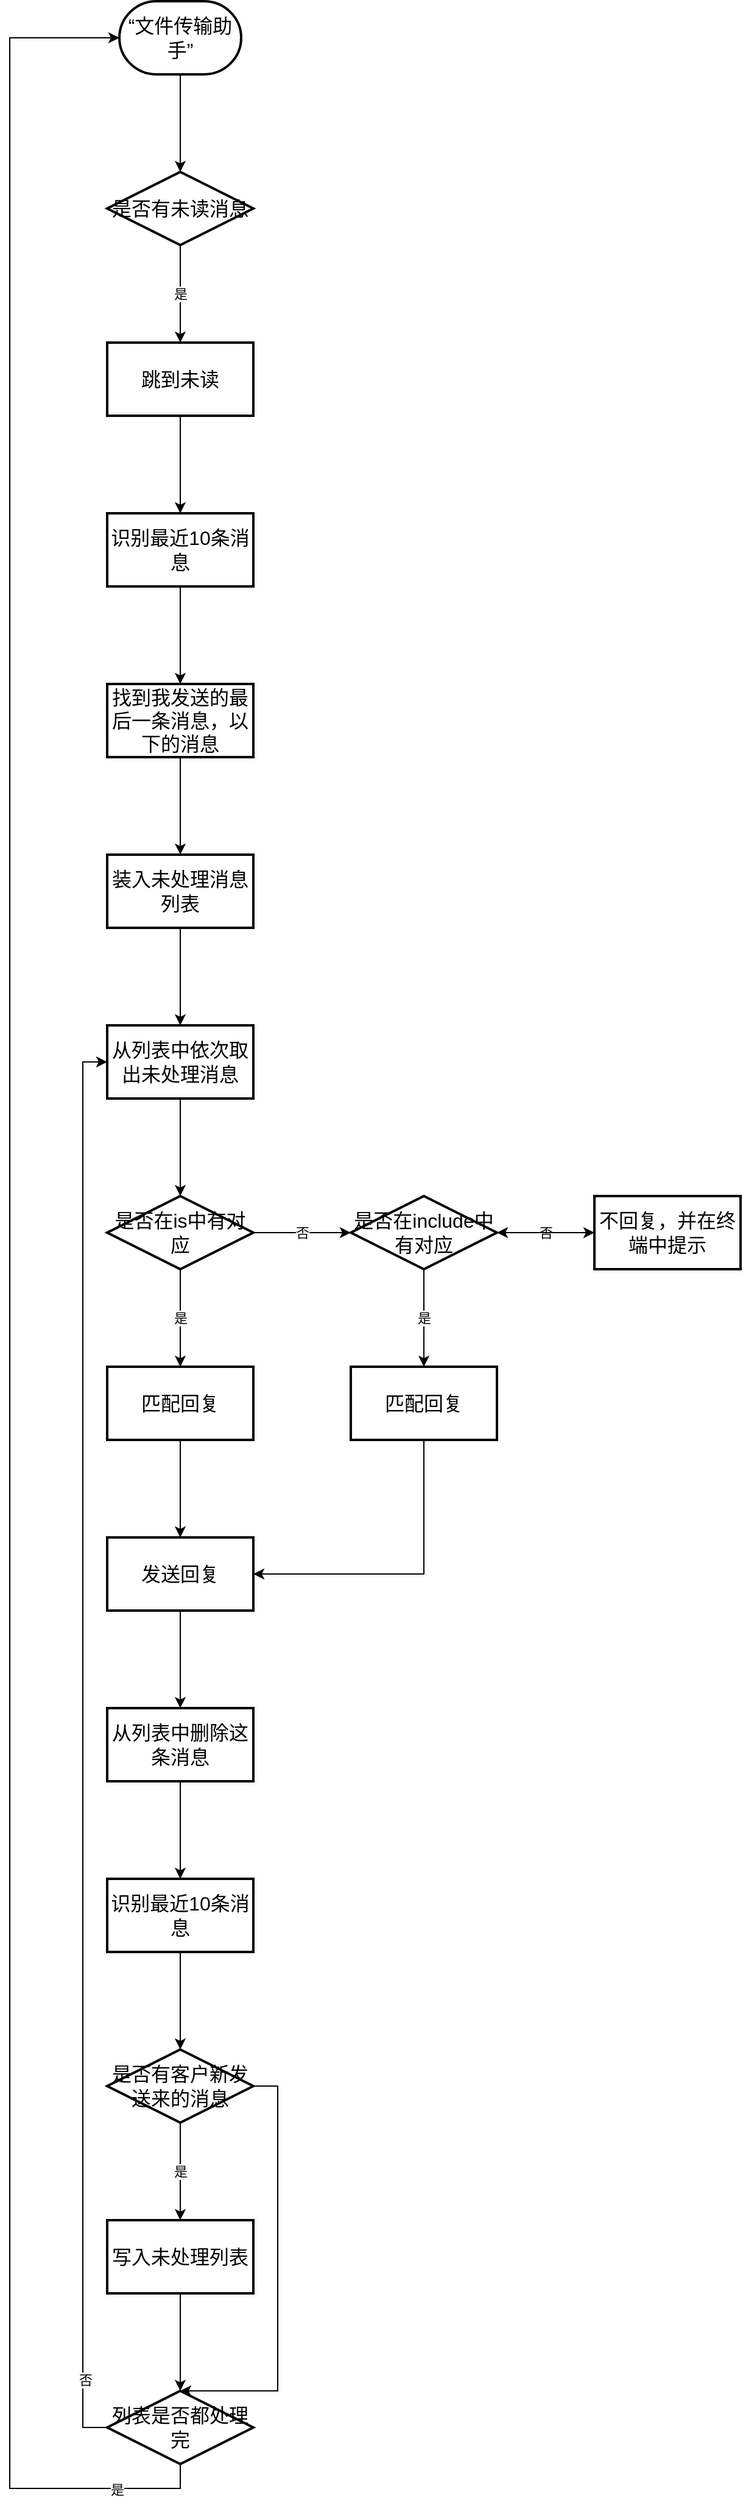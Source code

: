 <mxfile version="21.6.8" type="github">
  <diagram name="第 1 页" id="HLCkWzVpEHCjr5P5NUDH">
    <mxGraphModel dx="1167" dy="593" grid="1" gridSize="10" guides="1" tooltips="1" connect="1" arrows="1" fold="1" page="1" pageScale="1" pageWidth="827" pageHeight="1169" math="0" shadow="0">
      <root>
        <mxCell id="0" />
        <mxCell id="1" parent="0" />
        <mxCell id="TTZNESWrUmOEkP3UjsEZ-3" value="" style="edgeStyle=orthogonalEdgeStyle;rounded=0;orthogonalLoop=1;jettySize=auto;html=1;" edge="1" parent="1" source="TTZNESWrUmOEkP3UjsEZ-1" target="TTZNESWrUmOEkP3UjsEZ-2">
          <mxGeometry relative="1" as="geometry" />
        </mxCell>
        <mxCell id="TTZNESWrUmOEkP3UjsEZ-1" value="“文件传输助手”" style="strokeWidth=2;html=1;shape=mxgraph.flowchart.terminator;whiteSpace=wrap;fontSize=16;" vertex="1" parent="1">
          <mxGeometry x="360" y="150" width="100" height="60" as="geometry" />
        </mxCell>
        <mxCell id="TTZNESWrUmOEkP3UjsEZ-5" value="是" style="edgeStyle=orthogonalEdgeStyle;rounded=0;orthogonalLoop=1;jettySize=auto;html=1;" edge="1" parent="1" source="TTZNESWrUmOEkP3UjsEZ-2" target="TTZNESWrUmOEkP3UjsEZ-4">
          <mxGeometry relative="1" as="geometry" />
        </mxCell>
        <mxCell id="TTZNESWrUmOEkP3UjsEZ-2" value="是否有未读消息" style="whiteSpace=wrap;html=1;fontSize=16;strokeWidth=2;shape=mxgraph.flowchart.decision;" vertex="1" parent="1">
          <mxGeometry x="350" y="290" width="120" height="60" as="geometry" />
        </mxCell>
        <mxCell id="TTZNESWrUmOEkP3UjsEZ-9" value="" style="edgeStyle=orthogonalEdgeStyle;rounded=0;orthogonalLoop=1;jettySize=auto;html=1;" edge="1" parent="1" source="TTZNESWrUmOEkP3UjsEZ-4" target="TTZNESWrUmOEkP3UjsEZ-8">
          <mxGeometry relative="1" as="geometry" />
        </mxCell>
        <mxCell id="TTZNESWrUmOEkP3UjsEZ-4" value="跳到未读" style="whiteSpace=wrap;html=1;fontSize=16;strokeWidth=2;" vertex="1" parent="1">
          <mxGeometry x="350" y="430" width="120" height="60" as="geometry" />
        </mxCell>
        <mxCell id="TTZNESWrUmOEkP3UjsEZ-15" value="" style="edgeStyle=orthogonalEdgeStyle;rounded=0;orthogonalLoop=1;jettySize=auto;html=1;" edge="1" parent="1" source="TTZNESWrUmOEkP3UjsEZ-8" target="TTZNESWrUmOEkP3UjsEZ-14">
          <mxGeometry relative="1" as="geometry" />
        </mxCell>
        <mxCell id="TTZNESWrUmOEkP3UjsEZ-8" value="识别最近10条消息" style="whiteSpace=wrap;html=1;fontSize=16;strokeWidth=2;" vertex="1" parent="1">
          <mxGeometry x="350" y="570" width="120" height="60" as="geometry" />
        </mxCell>
        <mxCell id="TTZNESWrUmOEkP3UjsEZ-17" value="" style="edgeStyle=orthogonalEdgeStyle;rounded=0;orthogonalLoop=1;jettySize=auto;html=1;" edge="1" parent="1" source="TTZNESWrUmOEkP3UjsEZ-14" target="TTZNESWrUmOEkP3UjsEZ-16">
          <mxGeometry relative="1" as="geometry" />
        </mxCell>
        <mxCell id="TTZNESWrUmOEkP3UjsEZ-14" value="找到我发送的最后一条消息，以下的消息" style="whiteSpace=wrap;html=1;fontSize=16;strokeWidth=2;" vertex="1" parent="1">
          <mxGeometry x="350" y="710" width="120" height="60" as="geometry" />
        </mxCell>
        <mxCell id="TTZNESWrUmOEkP3UjsEZ-19" value="" style="edgeStyle=orthogonalEdgeStyle;rounded=0;orthogonalLoop=1;jettySize=auto;html=1;" edge="1" parent="1" source="TTZNESWrUmOEkP3UjsEZ-16" target="TTZNESWrUmOEkP3UjsEZ-18">
          <mxGeometry relative="1" as="geometry" />
        </mxCell>
        <mxCell id="TTZNESWrUmOEkP3UjsEZ-16" value="装入未处理消息列表" style="whiteSpace=wrap;html=1;fontSize=16;strokeWidth=2;" vertex="1" parent="1">
          <mxGeometry x="350" y="850" width="120" height="60" as="geometry" />
        </mxCell>
        <mxCell id="TTZNESWrUmOEkP3UjsEZ-21" value="" style="edgeStyle=orthogonalEdgeStyle;rounded=0;orthogonalLoop=1;jettySize=auto;html=1;" edge="1" parent="1" source="TTZNESWrUmOEkP3UjsEZ-18" target="TTZNESWrUmOEkP3UjsEZ-20">
          <mxGeometry relative="1" as="geometry" />
        </mxCell>
        <mxCell id="TTZNESWrUmOEkP3UjsEZ-18" value="从列表中依次取出未处理消息" style="whiteSpace=wrap;html=1;fontSize=16;strokeWidth=2;" vertex="1" parent="1">
          <mxGeometry x="350" y="990" width="120" height="60" as="geometry" />
        </mxCell>
        <mxCell id="TTZNESWrUmOEkP3UjsEZ-23" value="是" style="edgeStyle=orthogonalEdgeStyle;rounded=0;orthogonalLoop=1;jettySize=auto;html=1;" edge="1" parent="1" source="TTZNESWrUmOEkP3UjsEZ-20" target="TTZNESWrUmOEkP3UjsEZ-22">
          <mxGeometry relative="1" as="geometry" />
        </mxCell>
        <mxCell id="TTZNESWrUmOEkP3UjsEZ-25" value="否" style="edgeStyle=orthogonalEdgeStyle;rounded=0;orthogonalLoop=1;jettySize=auto;html=1;" edge="1" parent="1" source="TTZNESWrUmOEkP3UjsEZ-20" target="TTZNESWrUmOEkP3UjsEZ-24">
          <mxGeometry relative="1" as="geometry" />
        </mxCell>
        <mxCell id="TTZNESWrUmOEkP3UjsEZ-20" value="是否在is中有对应" style="whiteSpace=wrap;html=1;fontSize=16;strokeWidth=2;shape=mxgraph.flowchart.decision;" vertex="1" parent="1">
          <mxGeometry x="350" y="1130" width="120" height="60" as="geometry" />
        </mxCell>
        <mxCell id="TTZNESWrUmOEkP3UjsEZ-32" value="" style="edgeStyle=orthogonalEdgeStyle;rounded=0;orthogonalLoop=1;jettySize=auto;html=1;" edge="1" parent="1" source="TTZNESWrUmOEkP3UjsEZ-22" target="TTZNESWrUmOEkP3UjsEZ-31">
          <mxGeometry relative="1" as="geometry" />
        </mxCell>
        <mxCell id="TTZNESWrUmOEkP3UjsEZ-22" value="匹配回复" style="whiteSpace=wrap;html=1;fontSize=16;strokeWidth=2;" vertex="1" parent="1">
          <mxGeometry x="350" y="1270" width="120" height="60" as="geometry" />
        </mxCell>
        <mxCell id="TTZNESWrUmOEkP3UjsEZ-27" value="是" style="edgeStyle=orthogonalEdgeStyle;rounded=0;orthogonalLoop=1;jettySize=auto;html=1;" edge="1" parent="1" source="TTZNESWrUmOEkP3UjsEZ-24" target="TTZNESWrUmOEkP3UjsEZ-26">
          <mxGeometry relative="1" as="geometry" />
        </mxCell>
        <mxCell id="TTZNESWrUmOEkP3UjsEZ-29" value="否" style="edgeStyle=orthogonalEdgeStyle;rounded=0;orthogonalLoop=1;jettySize=auto;html=1;" edge="1" parent="1" source="TTZNESWrUmOEkP3UjsEZ-24" target="TTZNESWrUmOEkP3UjsEZ-28">
          <mxGeometry relative="1" as="geometry" />
        </mxCell>
        <mxCell id="TTZNESWrUmOEkP3UjsEZ-24" value="是否在include中有对应" style="whiteSpace=wrap;html=1;fontSize=16;strokeWidth=2;shape=mxgraph.flowchart.decision;" vertex="1" parent="1">
          <mxGeometry x="550" y="1130" width="120" height="60" as="geometry" />
        </mxCell>
        <mxCell id="TTZNESWrUmOEkP3UjsEZ-33" style="edgeStyle=orthogonalEdgeStyle;rounded=0;orthogonalLoop=1;jettySize=auto;html=1;exitX=0.5;exitY=1;exitDx=0;exitDy=0;entryX=1;entryY=0.5;entryDx=0;entryDy=0;" edge="1" parent="1" source="TTZNESWrUmOEkP3UjsEZ-26" target="TTZNESWrUmOEkP3UjsEZ-31">
          <mxGeometry relative="1" as="geometry" />
        </mxCell>
        <mxCell id="TTZNESWrUmOEkP3UjsEZ-26" value="匹配回复" style="whiteSpace=wrap;html=1;fontSize=16;strokeWidth=2;" vertex="1" parent="1">
          <mxGeometry x="550" y="1270" width="120" height="60" as="geometry" />
        </mxCell>
        <mxCell id="TTZNESWrUmOEkP3UjsEZ-30" value="" style="edgeStyle=orthogonalEdgeStyle;rounded=0;orthogonalLoop=1;jettySize=auto;html=1;" edge="1" parent="1" source="TTZNESWrUmOEkP3UjsEZ-28" target="TTZNESWrUmOEkP3UjsEZ-24">
          <mxGeometry relative="1" as="geometry" />
        </mxCell>
        <mxCell id="TTZNESWrUmOEkP3UjsEZ-28" value="不回复，并在终端中提示" style="whiteSpace=wrap;html=1;fontSize=16;strokeWidth=2;" vertex="1" parent="1">
          <mxGeometry x="750" y="1130" width="120" height="60" as="geometry" />
        </mxCell>
        <mxCell id="TTZNESWrUmOEkP3UjsEZ-35" value="" style="edgeStyle=orthogonalEdgeStyle;rounded=0;orthogonalLoop=1;jettySize=auto;html=1;" edge="1" parent="1" source="TTZNESWrUmOEkP3UjsEZ-31" target="TTZNESWrUmOEkP3UjsEZ-34">
          <mxGeometry relative="1" as="geometry" />
        </mxCell>
        <mxCell id="TTZNESWrUmOEkP3UjsEZ-31" value="发送回复" style="whiteSpace=wrap;html=1;fontSize=16;strokeWidth=2;" vertex="1" parent="1">
          <mxGeometry x="350" y="1410" width="120" height="60" as="geometry" />
        </mxCell>
        <mxCell id="TTZNESWrUmOEkP3UjsEZ-37" value="" style="edgeStyle=orthogonalEdgeStyle;rounded=0;orthogonalLoop=1;jettySize=auto;html=1;" edge="1" parent="1" source="TTZNESWrUmOEkP3UjsEZ-34" target="TTZNESWrUmOEkP3UjsEZ-36">
          <mxGeometry relative="1" as="geometry" />
        </mxCell>
        <mxCell id="TTZNESWrUmOEkP3UjsEZ-34" value="从列表中删除这条消息" style="whiteSpace=wrap;html=1;fontSize=16;strokeWidth=2;" vertex="1" parent="1">
          <mxGeometry x="350" y="1550" width="120" height="60" as="geometry" />
        </mxCell>
        <mxCell id="TTZNESWrUmOEkP3UjsEZ-41" value="" style="edgeStyle=orthogonalEdgeStyle;rounded=0;orthogonalLoop=1;jettySize=auto;html=1;" edge="1" parent="1" source="TTZNESWrUmOEkP3UjsEZ-36" target="TTZNESWrUmOEkP3UjsEZ-40">
          <mxGeometry relative="1" as="geometry" />
        </mxCell>
        <mxCell id="TTZNESWrUmOEkP3UjsEZ-36" value="识别最近10条消息" style="whiteSpace=wrap;html=1;fontSize=16;strokeWidth=2;" vertex="1" parent="1">
          <mxGeometry x="350" y="1690" width="120" height="60" as="geometry" />
        </mxCell>
        <mxCell id="TTZNESWrUmOEkP3UjsEZ-43" value="是" style="edgeStyle=orthogonalEdgeStyle;rounded=0;orthogonalLoop=1;jettySize=auto;html=1;" edge="1" parent="1" source="TTZNESWrUmOEkP3UjsEZ-40" target="TTZNESWrUmOEkP3UjsEZ-42">
          <mxGeometry relative="1" as="geometry" />
        </mxCell>
        <mxCell id="TTZNESWrUmOEkP3UjsEZ-49" style="edgeStyle=orthogonalEdgeStyle;rounded=0;orthogonalLoop=1;jettySize=auto;html=1;exitX=1;exitY=0.5;exitDx=0;exitDy=0;exitPerimeter=0;entryX=0.5;entryY=0;entryDx=0;entryDy=0;entryPerimeter=0;" edge="1" parent="1" source="TTZNESWrUmOEkP3UjsEZ-40" target="TTZNESWrUmOEkP3UjsEZ-47">
          <mxGeometry relative="1" as="geometry">
            <Array as="points">
              <mxPoint x="490" y="1860" />
              <mxPoint x="490" y="2110" />
            </Array>
          </mxGeometry>
        </mxCell>
        <mxCell id="TTZNESWrUmOEkP3UjsEZ-40" value="是否有客户新发送来的消息" style="whiteSpace=wrap;html=1;fontSize=16;strokeWidth=2;shape=mxgraph.flowchart.decision;" vertex="1" parent="1">
          <mxGeometry x="350" y="1830" width="120" height="60" as="geometry" />
        </mxCell>
        <mxCell id="TTZNESWrUmOEkP3UjsEZ-48" value="" style="edgeStyle=orthogonalEdgeStyle;rounded=0;orthogonalLoop=1;jettySize=auto;html=1;" edge="1" parent="1" source="TTZNESWrUmOEkP3UjsEZ-42" target="TTZNESWrUmOEkP3UjsEZ-47">
          <mxGeometry relative="1" as="geometry" />
        </mxCell>
        <mxCell id="TTZNESWrUmOEkP3UjsEZ-42" value="写入未处理列表" style="whiteSpace=wrap;html=1;fontSize=16;strokeWidth=2;" vertex="1" parent="1">
          <mxGeometry x="350" y="1970" width="120" height="60" as="geometry" />
        </mxCell>
        <mxCell id="TTZNESWrUmOEkP3UjsEZ-50" style="edgeStyle=orthogonalEdgeStyle;rounded=0;orthogonalLoop=1;jettySize=auto;html=1;exitX=0;exitY=0.5;exitDx=0;exitDy=0;exitPerimeter=0;entryX=0;entryY=0.5;entryDx=0;entryDy=0;" edge="1" parent="1" source="TTZNESWrUmOEkP3UjsEZ-47" target="TTZNESWrUmOEkP3UjsEZ-18">
          <mxGeometry relative="1" as="geometry" />
        </mxCell>
        <mxCell id="TTZNESWrUmOEkP3UjsEZ-51" value="否" style="edgeLabel;html=1;align=center;verticalAlign=middle;resizable=0;points=[];" vertex="1" connectable="0" parent="TTZNESWrUmOEkP3UjsEZ-50">
          <mxGeometry x="-0.898" y="-2" relative="1" as="geometry">
            <mxPoint as="offset" />
          </mxGeometry>
        </mxCell>
        <mxCell id="TTZNESWrUmOEkP3UjsEZ-52" style="edgeStyle=orthogonalEdgeStyle;rounded=0;orthogonalLoop=1;jettySize=auto;html=1;exitX=0.5;exitY=1;exitDx=0;exitDy=0;exitPerimeter=0;entryX=0;entryY=0.5;entryDx=0;entryDy=0;entryPerimeter=0;" edge="1" parent="1" source="TTZNESWrUmOEkP3UjsEZ-47" target="TTZNESWrUmOEkP3UjsEZ-1">
          <mxGeometry relative="1" as="geometry">
            <Array as="points">
              <mxPoint x="410" y="2190" />
              <mxPoint x="270" y="2190" />
              <mxPoint x="270" y="180" />
            </Array>
          </mxGeometry>
        </mxCell>
        <mxCell id="TTZNESWrUmOEkP3UjsEZ-53" value="是" style="edgeLabel;html=1;align=center;verticalAlign=middle;resizable=0;points=[];" vertex="1" connectable="0" parent="TTZNESWrUmOEkP3UjsEZ-52">
          <mxGeometry x="-0.937" y="1" relative="1" as="geometry">
            <mxPoint x="-1" as="offset" />
          </mxGeometry>
        </mxCell>
        <mxCell id="TTZNESWrUmOEkP3UjsEZ-47" value="列表是否都处理完" style="whiteSpace=wrap;html=1;fontSize=16;strokeWidth=2;shape=mxgraph.flowchart.decision;" vertex="1" parent="1">
          <mxGeometry x="350" y="2110" width="120" height="60" as="geometry" />
        </mxCell>
      </root>
    </mxGraphModel>
  </diagram>
</mxfile>
